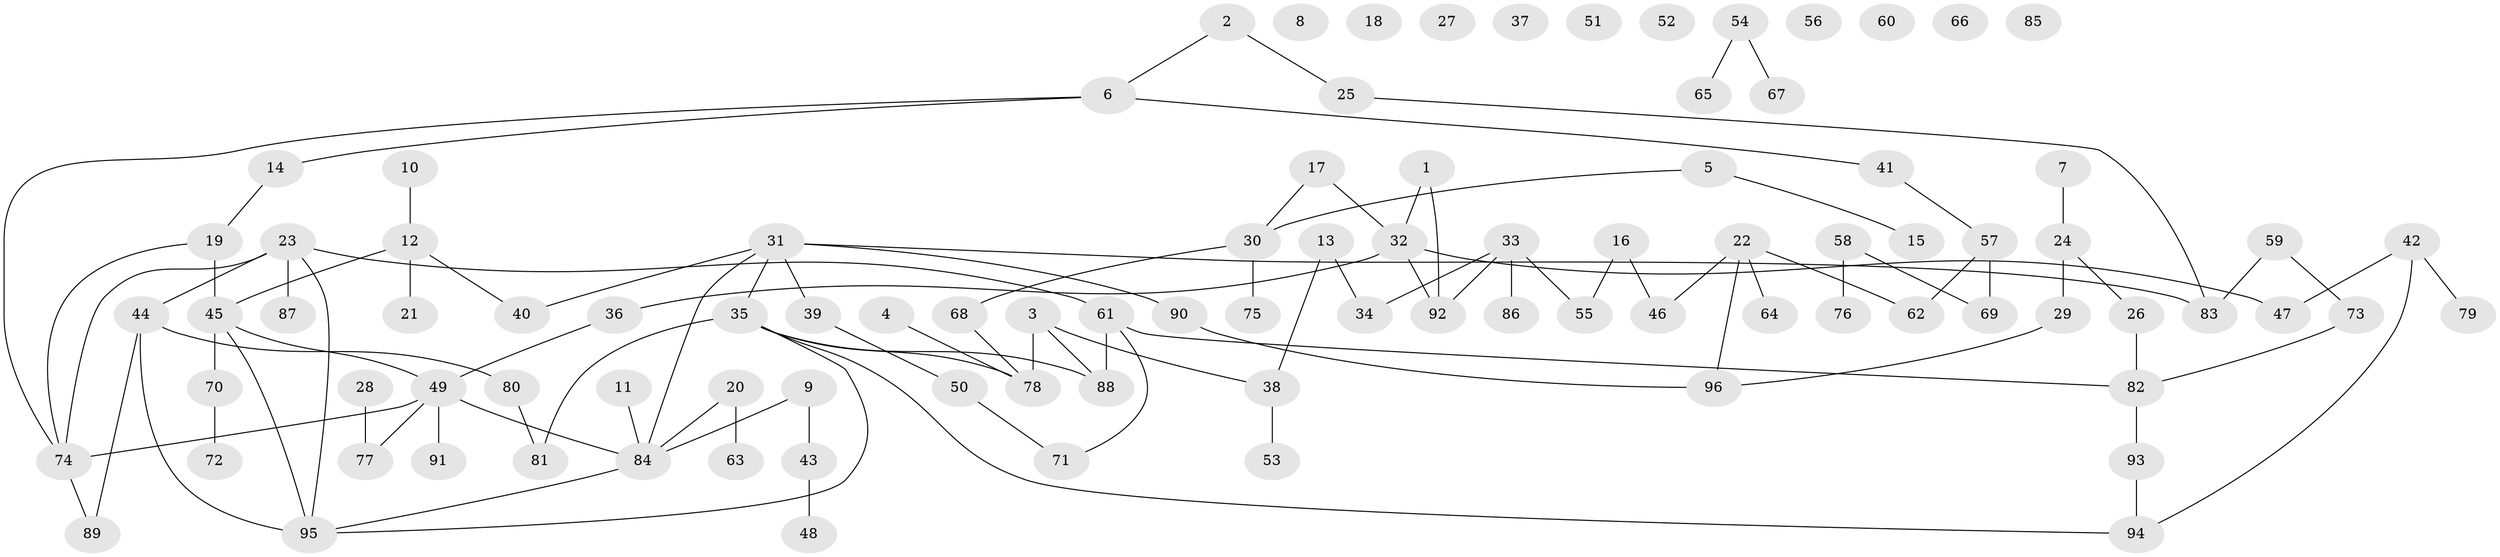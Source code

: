 // Generated by graph-tools (version 1.1) at 2025/40/03/09/25 04:40:13]
// undirected, 96 vertices, 106 edges
graph export_dot {
graph [start="1"]
  node [color=gray90,style=filled];
  1;
  2;
  3;
  4;
  5;
  6;
  7;
  8;
  9;
  10;
  11;
  12;
  13;
  14;
  15;
  16;
  17;
  18;
  19;
  20;
  21;
  22;
  23;
  24;
  25;
  26;
  27;
  28;
  29;
  30;
  31;
  32;
  33;
  34;
  35;
  36;
  37;
  38;
  39;
  40;
  41;
  42;
  43;
  44;
  45;
  46;
  47;
  48;
  49;
  50;
  51;
  52;
  53;
  54;
  55;
  56;
  57;
  58;
  59;
  60;
  61;
  62;
  63;
  64;
  65;
  66;
  67;
  68;
  69;
  70;
  71;
  72;
  73;
  74;
  75;
  76;
  77;
  78;
  79;
  80;
  81;
  82;
  83;
  84;
  85;
  86;
  87;
  88;
  89;
  90;
  91;
  92;
  93;
  94;
  95;
  96;
  1 -- 32;
  1 -- 92;
  2 -- 6;
  2 -- 25;
  3 -- 38;
  3 -- 78;
  3 -- 88;
  4 -- 78;
  5 -- 15;
  5 -- 30;
  6 -- 14;
  6 -- 41;
  6 -- 74;
  7 -- 24;
  9 -- 43;
  9 -- 84;
  10 -- 12;
  11 -- 84;
  12 -- 21;
  12 -- 40;
  12 -- 45;
  13 -- 34;
  13 -- 38;
  14 -- 19;
  16 -- 46;
  16 -- 55;
  17 -- 30;
  17 -- 32;
  19 -- 45;
  19 -- 74;
  20 -- 63;
  20 -- 84;
  22 -- 46;
  22 -- 62;
  22 -- 64;
  22 -- 96;
  23 -- 44;
  23 -- 61;
  23 -- 74;
  23 -- 87;
  23 -- 95;
  24 -- 26;
  24 -- 29;
  25 -- 83;
  26 -- 82;
  28 -- 77;
  29 -- 96;
  30 -- 68;
  30 -- 75;
  31 -- 35;
  31 -- 39;
  31 -- 40;
  31 -- 83;
  31 -- 84;
  31 -- 90;
  32 -- 36;
  32 -- 47;
  32 -- 92;
  33 -- 34;
  33 -- 55;
  33 -- 86;
  33 -- 92;
  35 -- 78;
  35 -- 81;
  35 -- 88;
  35 -- 94;
  35 -- 95;
  36 -- 49;
  38 -- 53;
  39 -- 50;
  41 -- 57;
  42 -- 47;
  42 -- 79;
  42 -- 94;
  43 -- 48;
  44 -- 80;
  44 -- 89;
  44 -- 95;
  45 -- 49;
  45 -- 70;
  45 -- 95;
  49 -- 74;
  49 -- 77;
  49 -- 84;
  49 -- 91;
  50 -- 71;
  54 -- 65;
  54 -- 67;
  57 -- 62;
  57 -- 69;
  58 -- 69;
  58 -- 76;
  59 -- 73;
  59 -- 83;
  61 -- 71;
  61 -- 82;
  61 -- 88;
  68 -- 78;
  70 -- 72;
  73 -- 82;
  74 -- 89;
  80 -- 81;
  82 -- 93;
  84 -- 95;
  90 -- 96;
  93 -- 94;
}

